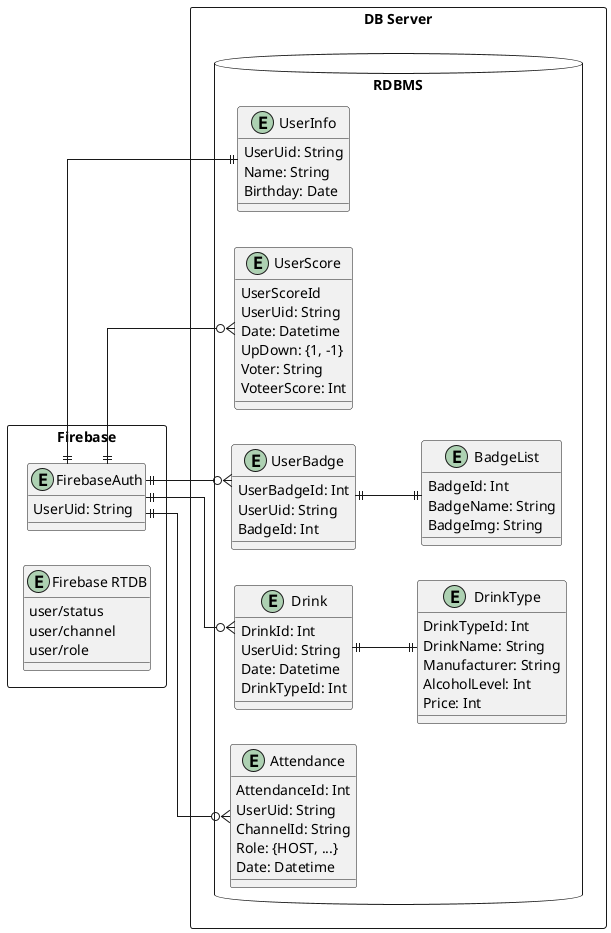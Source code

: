 @startuml
!startsub BASIC

skinparam linetype ortho
left to right direction

rectangle "Firebase" {
    entity FirebaseAuth {
        UserUid: String
    }
    entity "Firebase RTDB" {
        user/status
        user/channel
        user/role

    }
}

rectangle "DB Server" {
    database RDBMS {
        entity UserInfo {
            UserUid: String
            Name: String
            Birthday: Date
        }
        FirebaseAuth ||--|| UserInfo

        entity UserScore {
            UserScoreId
            UserUid: String
            Date: Datetime
            UpDown: {1, -1}
            Voter: String
            VoteerScore: Int
        }
        FirebaseAuth ||--o{ UserScore

        entity UserBadge {
            UserBadgeId: Int
            UserUid: String
            BadgeId: Int
        }
        FirebaseAuth ||--o{ UserBadge

        entity BadgeList {
            BadgeId: Int
            BadgeName: String
            BadgeImg: String
        }
        UserBadge ||--|| BadgeList

        entity Drink {
            DrinkId: Int
            UserUid: String
            Date: Datetime
            DrinkTypeId: Int
        }
        FirebaseAuth ||--o{ Drink

        entity DrinkType {
            DrinkTypeId: Int
            DrinkName: String
            Manufacturer: String
            AlcoholLevel: Int
            Price: Int
        }
        Drink ||--|| DrinkType

        entity Attendance {
            AttendanceId: Int
            UserUid: String
            ChannelId: String
            Role: {HOST, ...}
            Date: Datetime
        }
        FirebaseAuth ||--o{ Attendance
    }
}








!endsub


@enduml